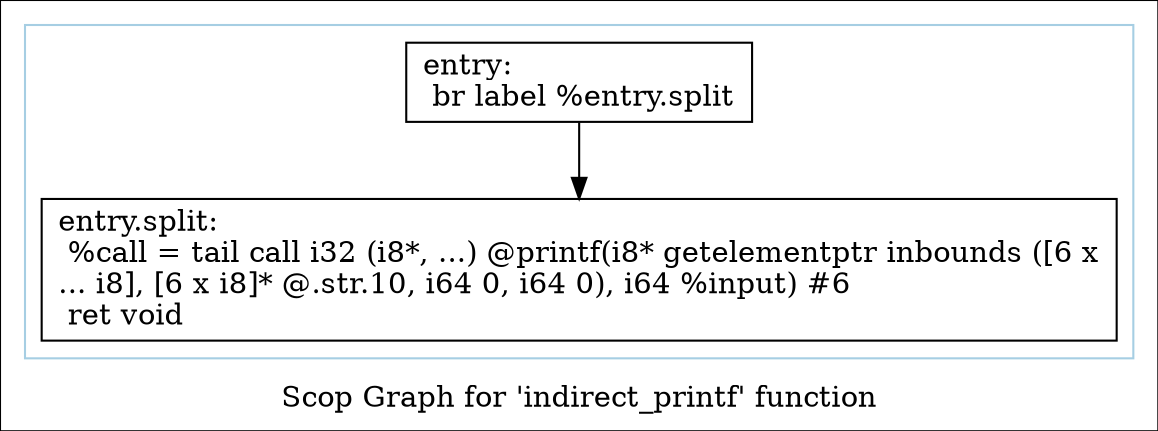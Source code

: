 digraph "Scop Graph for 'indirect_printf' function" {
	label="Scop Graph for 'indirect_printf' function";

	Node0x60b6000 [shape=record,label="{entry:\l  br label %entry.split\l}"];
	Node0x60b6000 -> Node0x60ad7e0;
	Node0x60ad7e0 [shape=record,label="{entry.split:                                      \l  %call = tail call i32 (i8*, ...) @printf(i8* getelementptr inbounds ([6 x\l... i8], [6 x i8]* @.str.10, i64 0, i64 0), i64 %input) #6\l  ret void\l}"];
	colorscheme = "paired12"
        subgraph cluster_0x60d2450 {
          label = "";
          style = solid;
          color = 1
          Node0x60b6000;
          Node0x60ad7e0;
        }
}
